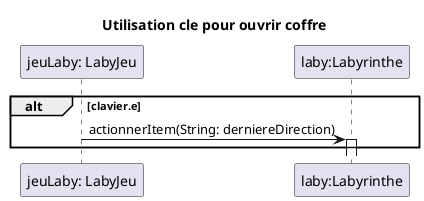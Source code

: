 @startuml
title Utilisation cle pour ouvrir coffre

participant "jeuLaby: LabyJeu" as jeuLaby
participant "laby:Labyrinthe" as laby

alt clavier.e
jeuLaby -> laby: actionnerItem(String: derniereDirection)
activate laby

end

@enduml